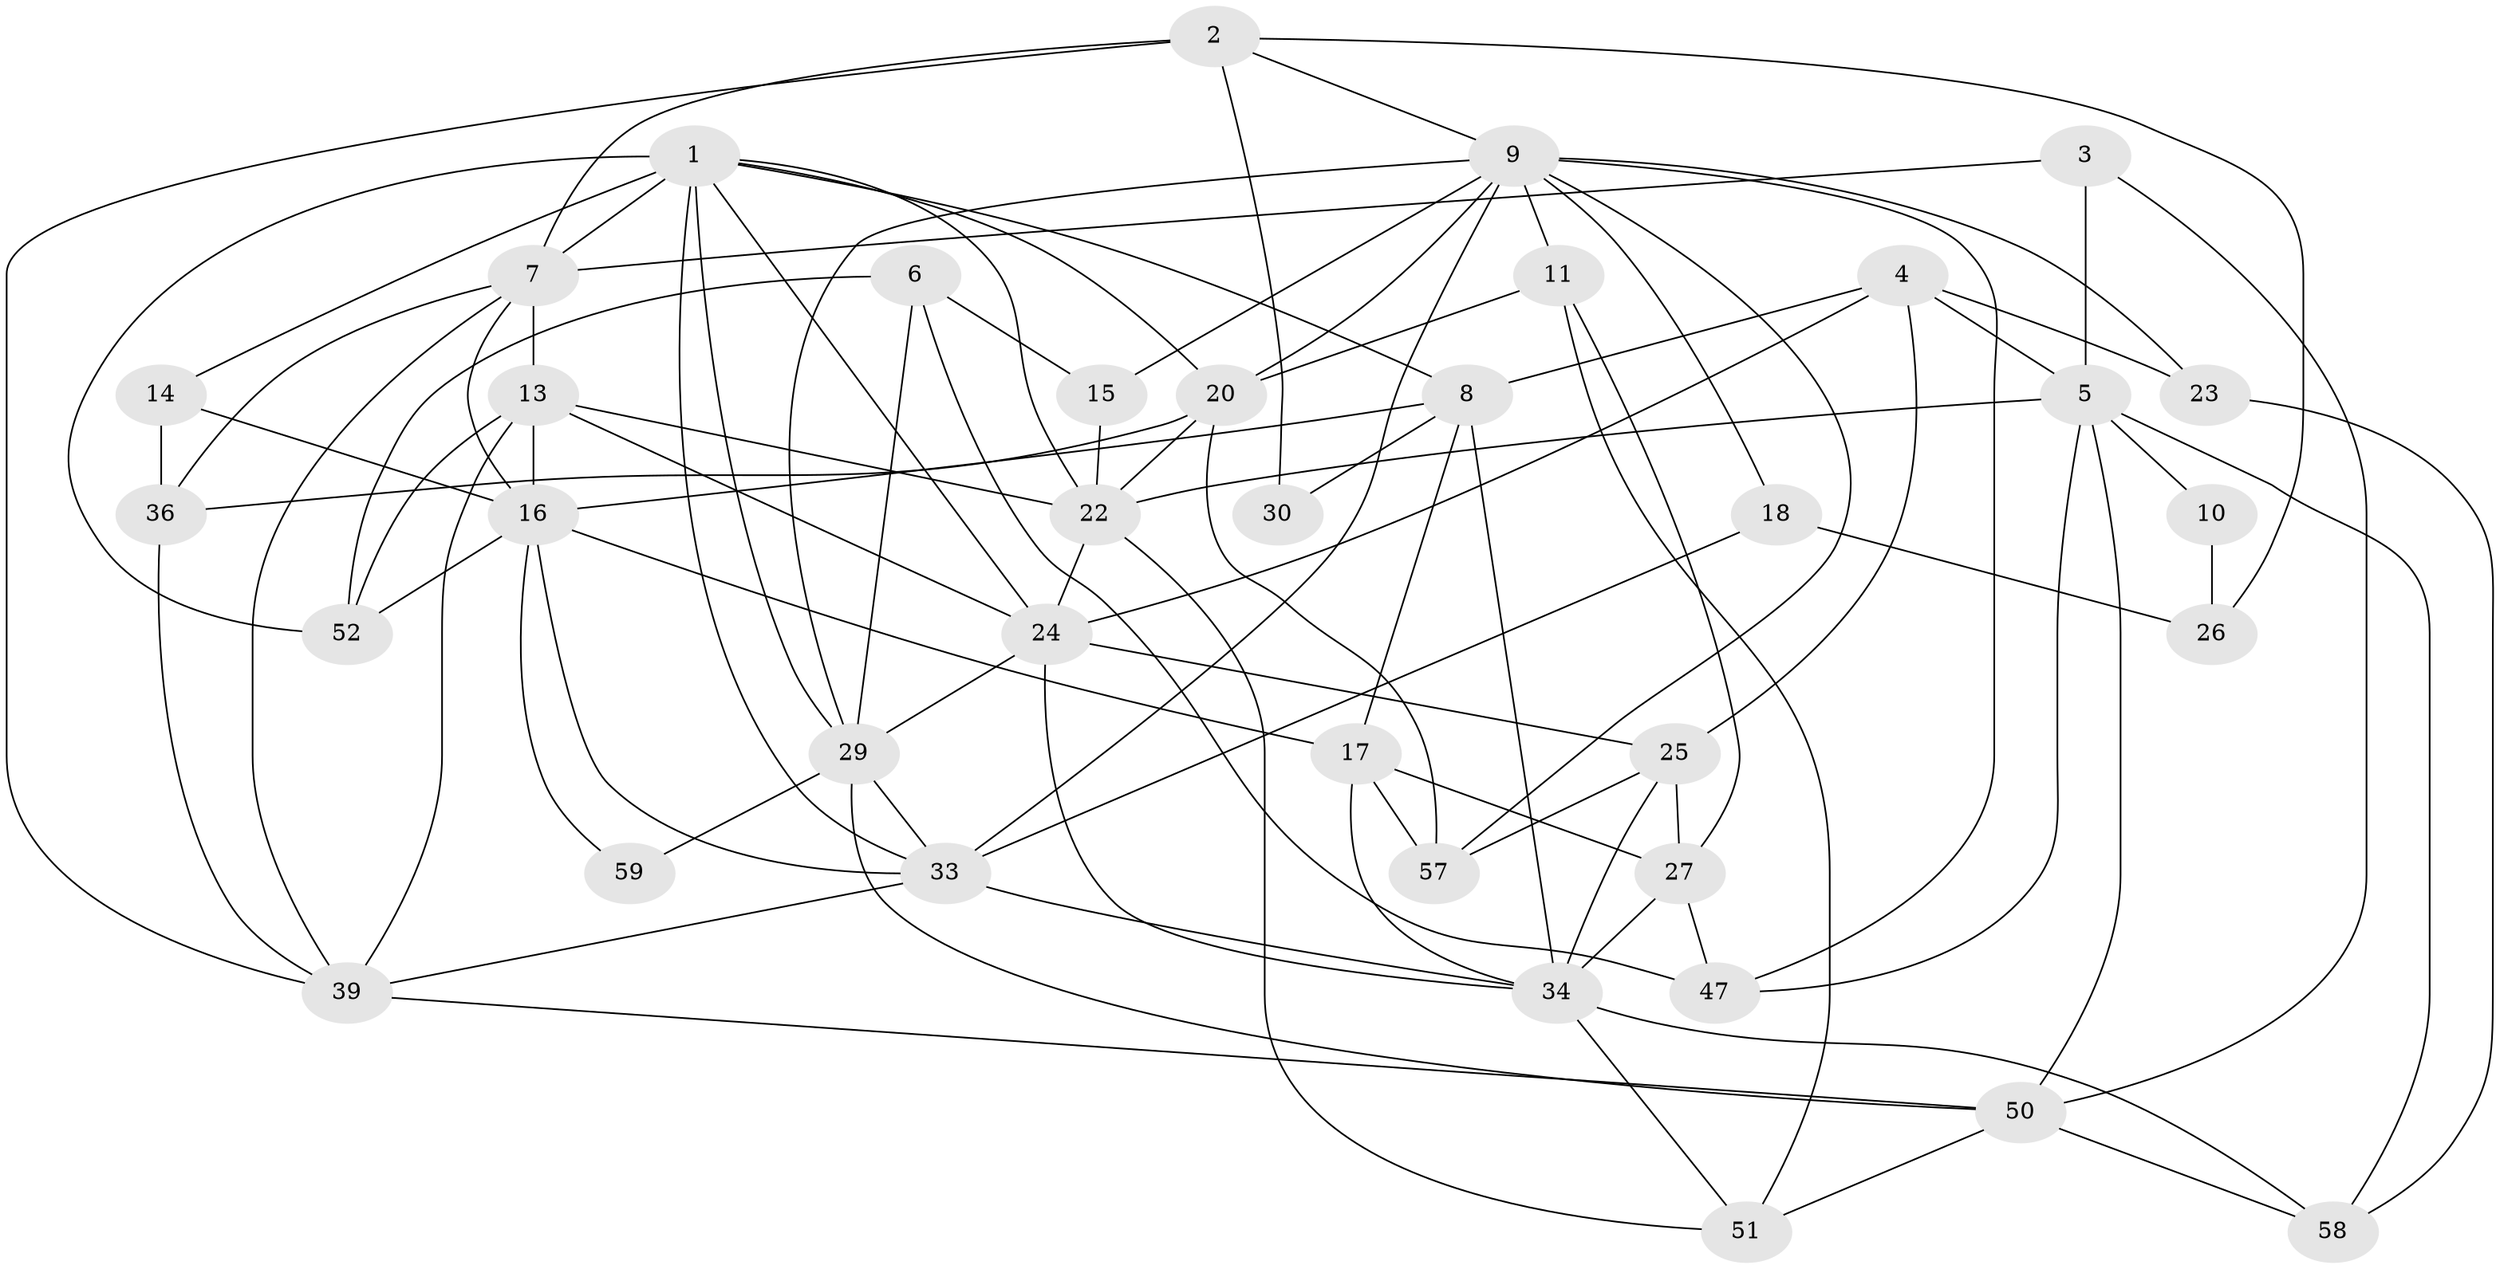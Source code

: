 // original degree distribution, {7: 0.05084745762711865, 4: 0.2711864406779661, 3: 0.2711864406779661, 2: 0.13559322033898305, 5: 0.15254237288135594, 6: 0.11864406779661017}
// Generated by graph-tools (version 1.1) at 2025/11/02/27/25 16:11:18]
// undirected, 37 vertices, 94 edges
graph export_dot {
graph [start="1"]
  node [color=gray90,style=filled];
  1 [super="+19"];
  2 [super="+41"];
  3;
  4 [super="+44"];
  5 [super="+40"];
  6 [super="+46"];
  7 [super="+56"];
  8 [super="+37"];
  9 [super="+12"];
  10;
  11;
  13 [super="+42"];
  14 [super="+48"];
  15;
  16 [super="+21"];
  17;
  18;
  20 [super="+31"];
  22 [super="+35"];
  23 [super="+49"];
  24 [super="+43"];
  25 [super="+28"];
  26;
  27 [super="+32"];
  29 [super="+53"];
  30;
  33 [super="+45"];
  34 [super="+38"];
  36;
  39 [super="+55"];
  47;
  50 [super="+54"];
  51;
  52;
  57;
  58;
  59;
  1 -- 7;
  1 -- 52;
  1 -- 29;
  1 -- 8;
  1 -- 20;
  1 -- 24;
  1 -- 33;
  1 -- 22;
  1 -- 14;
  2 -- 30;
  2 -- 26;
  2 -- 7;
  2 -- 9;
  2 -- 39;
  3 -- 5;
  3 -- 7;
  3 -- 50;
  4 -- 23;
  4 -- 8;
  4 -- 5;
  4 -- 25;
  4 -- 24;
  5 -- 47;
  5 -- 58;
  5 -- 10;
  5 -- 22;
  5 -- 50;
  6 -- 52;
  6 -- 29;
  6 -- 47;
  6 -- 15;
  7 -- 39;
  7 -- 36;
  7 -- 16;
  7 -- 13;
  8 -- 34;
  8 -- 17;
  8 -- 30;
  8 -- 16;
  9 -- 18;
  9 -- 47;
  9 -- 57;
  9 -- 29;
  9 -- 33;
  9 -- 20;
  9 -- 23;
  9 -- 11;
  9 -- 15;
  10 -- 26;
  11 -- 27;
  11 -- 51;
  11 -- 20;
  13 -- 52;
  13 -- 16;
  13 -- 24;
  13 -- 22;
  13 -- 39;
  14 -- 16;
  14 -- 36;
  15 -- 22;
  16 -- 17;
  16 -- 52;
  16 -- 59;
  16 -- 33;
  17 -- 57;
  17 -- 34;
  17 -- 27;
  18 -- 26;
  18 -- 33;
  20 -- 36;
  20 -- 22;
  20 -- 57;
  22 -- 51;
  22 -- 24;
  23 -- 58;
  24 -- 34;
  24 -- 29;
  24 -- 25;
  25 -- 34;
  25 -- 27;
  25 -- 57;
  27 -- 34;
  27 -- 47;
  29 -- 33;
  29 -- 59;
  29 -- 50;
  33 -- 34;
  33 -- 39;
  34 -- 51;
  34 -- 58;
  36 -- 39;
  39 -- 50;
  50 -- 51;
  50 -- 58;
}

